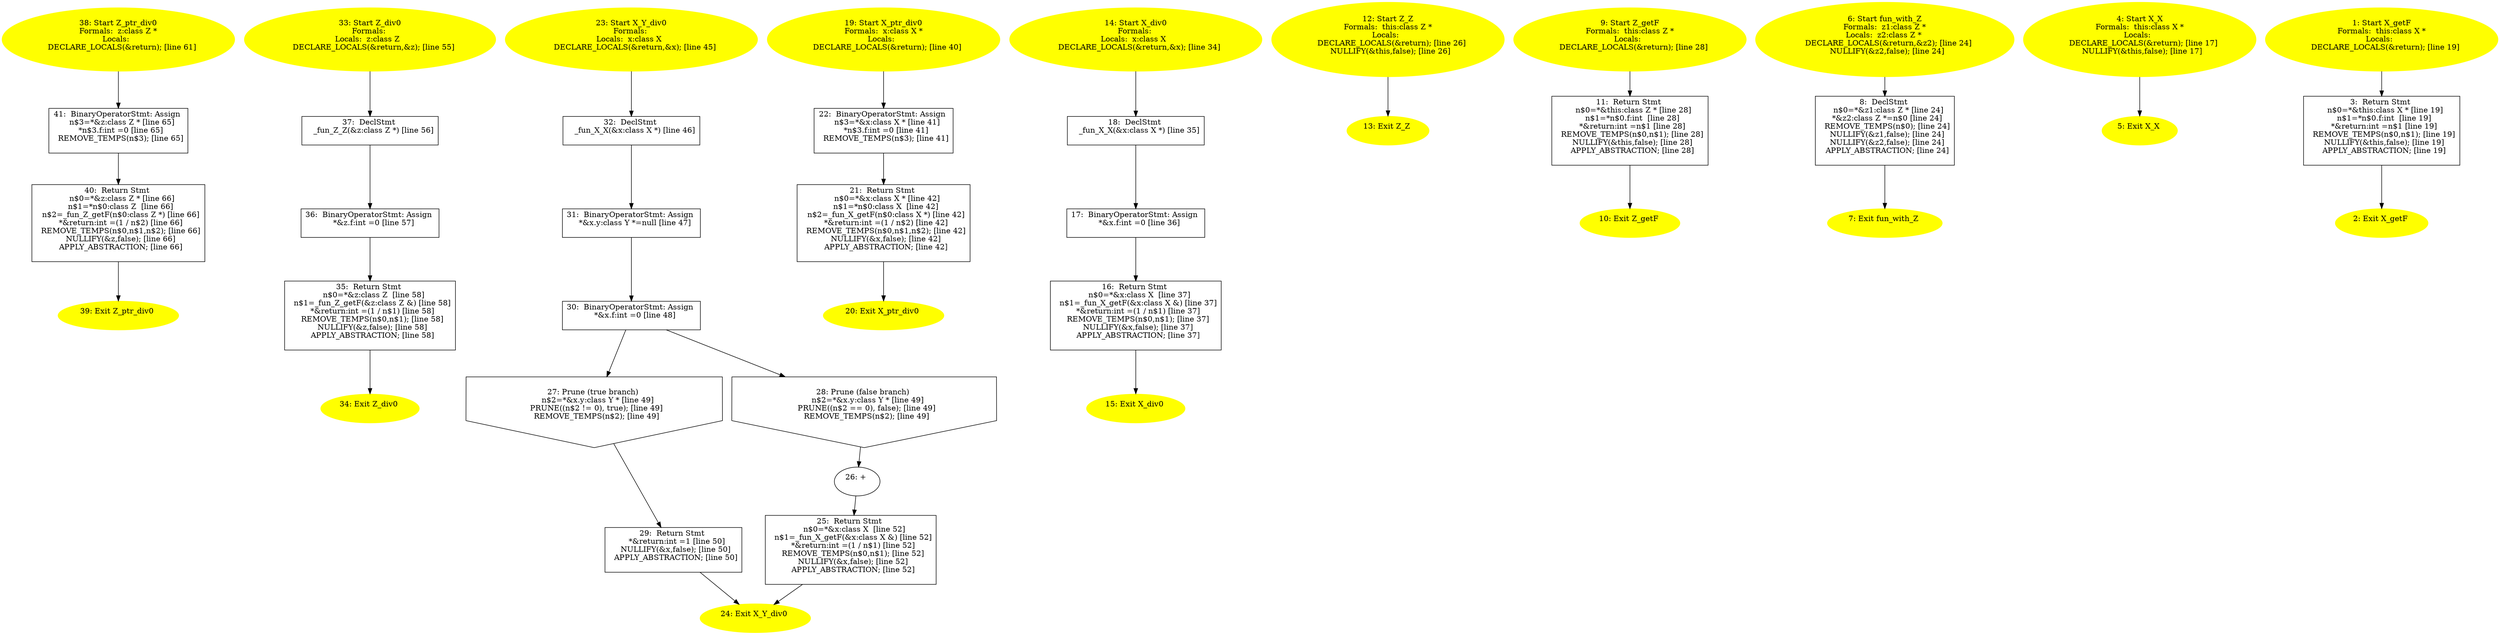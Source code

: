digraph iCFG {
41 [label="41:  BinaryOperatorStmt: Assign \n   n$3=*&z:class Z * [line 65]\n  *n$3.f:int =0 [line 65]\n  REMOVE_TEMPS(n$3); [line 65]\n " shape="box"]
	

	 41 -> 40 ;
40 [label="40:  Return Stmt \n   n$0=*&z:class Z * [line 66]\n  n$1=*n$0:class Z  [line 66]\n  n$2=_fun_Z_getF(n$0:class Z *) [line 66]\n  *&return:int =(1 / n$2) [line 66]\n  REMOVE_TEMPS(n$0,n$1,n$2); [line 66]\n  NULLIFY(&z,false); [line 66]\n  APPLY_ABSTRACTION; [line 66]\n " shape="box"]
	

	 40 -> 39 ;
39 [label="39: Exit Z_ptr_div0 \n  " color=yellow style=filled]
	

38 [label="38: Start Z_ptr_div0\nFormals:  z:class Z *\nLocals:  \n   DECLARE_LOCALS(&return); [line 61]\n " color=yellow style=filled]
	

	 38 -> 41 ;
37 [label="37:  DeclStmt \n   _fun_Z_Z(&z:class Z *) [line 56]\n " shape="box"]
	

	 37 -> 36 ;
36 [label="36:  BinaryOperatorStmt: Assign \n   *&z.f:int =0 [line 57]\n " shape="box"]
	

	 36 -> 35 ;
35 [label="35:  Return Stmt \n   n$0=*&z:class Z  [line 58]\n  n$1=_fun_Z_getF(&z:class Z &) [line 58]\n  *&return:int =(1 / n$1) [line 58]\n  REMOVE_TEMPS(n$0,n$1); [line 58]\n  NULLIFY(&z,false); [line 58]\n  APPLY_ABSTRACTION; [line 58]\n " shape="box"]
	

	 35 -> 34 ;
34 [label="34: Exit Z_div0 \n  " color=yellow style=filled]
	

33 [label="33: Start Z_div0\nFormals: \nLocals:  z:class Z  \n   DECLARE_LOCALS(&return,&z); [line 55]\n " color=yellow style=filled]
	

	 33 -> 37 ;
32 [label="32:  DeclStmt \n   _fun_X_X(&x:class X *) [line 46]\n " shape="box"]
	

	 32 -> 31 ;
31 [label="31:  BinaryOperatorStmt: Assign \n   *&x.y:class Y *=null [line 47]\n " shape="box"]
	

	 31 -> 30 ;
30 [label="30:  BinaryOperatorStmt: Assign \n   *&x.f:int =0 [line 48]\n " shape="box"]
	

	 30 -> 27 ;
	 30 -> 28 ;
29 [label="29:  Return Stmt \n   *&return:int =1 [line 50]\n  NULLIFY(&x,false); [line 50]\n  APPLY_ABSTRACTION; [line 50]\n " shape="box"]
	

	 29 -> 24 ;
28 [label="28: Prune (false branch) \n   n$2=*&x.y:class Y * [line 49]\n  PRUNE((n$2 == 0), false); [line 49]\n  REMOVE_TEMPS(n$2); [line 49]\n " shape="invhouse"]
	

	 28 -> 26 ;
27 [label="27: Prune (true branch) \n   n$2=*&x.y:class Y * [line 49]\n  PRUNE((n$2 != 0), true); [line 49]\n  REMOVE_TEMPS(n$2); [line 49]\n " shape="invhouse"]
	

	 27 -> 29 ;
26 [label="26: + \n  " ]
	

	 26 -> 25 ;
25 [label="25:  Return Stmt \n   n$0=*&x:class X  [line 52]\n  n$1=_fun_X_getF(&x:class X &) [line 52]\n  *&return:int =(1 / n$1) [line 52]\n  REMOVE_TEMPS(n$0,n$1); [line 52]\n  NULLIFY(&x,false); [line 52]\n  APPLY_ABSTRACTION; [line 52]\n " shape="box"]
	

	 25 -> 24 ;
24 [label="24: Exit X_Y_div0 \n  " color=yellow style=filled]
	

23 [label="23: Start X_Y_div0\nFormals: \nLocals:  x:class X  \n   DECLARE_LOCALS(&return,&x); [line 45]\n " color=yellow style=filled]
	

	 23 -> 32 ;
22 [label="22:  BinaryOperatorStmt: Assign \n   n$3=*&x:class X * [line 41]\n  *n$3.f:int =0 [line 41]\n  REMOVE_TEMPS(n$3); [line 41]\n " shape="box"]
	

	 22 -> 21 ;
21 [label="21:  Return Stmt \n   n$0=*&x:class X * [line 42]\n  n$1=*n$0:class X  [line 42]\n  n$2=_fun_X_getF(n$0:class X *) [line 42]\n  *&return:int =(1 / n$2) [line 42]\n  REMOVE_TEMPS(n$0,n$1,n$2); [line 42]\n  NULLIFY(&x,false); [line 42]\n  APPLY_ABSTRACTION; [line 42]\n " shape="box"]
	

	 21 -> 20 ;
20 [label="20: Exit X_ptr_div0 \n  " color=yellow style=filled]
	

19 [label="19: Start X_ptr_div0\nFormals:  x:class X *\nLocals:  \n   DECLARE_LOCALS(&return); [line 40]\n " color=yellow style=filled]
	

	 19 -> 22 ;
18 [label="18:  DeclStmt \n   _fun_X_X(&x:class X *) [line 35]\n " shape="box"]
	

	 18 -> 17 ;
17 [label="17:  BinaryOperatorStmt: Assign \n   *&x.f:int =0 [line 36]\n " shape="box"]
	

	 17 -> 16 ;
16 [label="16:  Return Stmt \n   n$0=*&x:class X  [line 37]\n  n$1=_fun_X_getF(&x:class X &) [line 37]\n  *&return:int =(1 / n$1) [line 37]\n  REMOVE_TEMPS(n$0,n$1); [line 37]\n  NULLIFY(&x,false); [line 37]\n  APPLY_ABSTRACTION; [line 37]\n " shape="box"]
	

	 16 -> 15 ;
15 [label="15: Exit X_div0 \n  " color=yellow style=filled]
	

14 [label="14: Start X_div0\nFormals: \nLocals:  x:class X  \n   DECLARE_LOCALS(&return,&x); [line 34]\n " color=yellow style=filled]
	

	 14 -> 18 ;
13 [label="13: Exit Z_Z \n  " color=yellow style=filled]
	

12 [label="12: Start Z_Z\nFormals:  this:class Z *\nLocals:  \n   DECLARE_LOCALS(&return); [line 26]\n  NULLIFY(&this,false); [line 26]\n " color=yellow style=filled]
	

	 12 -> 13 ;
11 [label="11:  Return Stmt \n   n$0=*&this:class Z * [line 28]\n  n$1=*n$0.f:int  [line 28]\n  *&return:int =n$1 [line 28]\n  REMOVE_TEMPS(n$0,n$1); [line 28]\n  NULLIFY(&this,false); [line 28]\n  APPLY_ABSTRACTION; [line 28]\n " shape="box"]
	

	 11 -> 10 ;
10 [label="10: Exit Z_getF \n  " color=yellow style=filled]
	

9 [label="9: Start Z_getF\nFormals:  this:class Z *\nLocals:  \n   DECLARE_LOCALS(&return); [line 28]\n " color=yellow style=filled]
	

	 9 -> 11 ;
8 [label="8:  DeclStmt \n   n$0=*&z1:class Z * [line 24]\n  *&z2:class Z *=n$0 [line 24]\n  REMOVE_TEMPS(n$0); [line 24]\n  NULLIFY(&z1,false); [line 24]\n  NULLIFY(&z2,false); [line 24]\n  APPLY_ABSTRACTION; [line 24]\n " shape="box"]
	

	 8 -> 7 ;
7 [label="7: Exit fun_with_Z \n  " color=yellow style=filled]
	

6 [label="6: Start fun_with_Z\nFormals:  z1:class Z *\nLocals:  z2:class Z * \n   DECLARE_LOCALS(&return,&z2); [line 24]\n  NULLIFY(&z2,false); [line 24]\n " color=yellow style=filled]
	

	 6 -> 8 ;
5 [label="5: Exit X_X \n  " color=yellow style=filled]
	

4 [label="4: Start X_X\nFormals:  this:class X *\nLocals:  \n   DECLARE_LOCALS(&return); [line 17]\n  NULLIFY(&this,false); [line 17]\n " color=yellow style=filled]
	

	 4 -> 5 ;
3 [label="3:  Return Stmt \n   n$0=*&this:class X * [line 19]\n  n$1=*n$0.f:int  [line 19]\n  *&return:int =n$1 [line 19]\n  REMOVE_TEMPS(n$0,n$1); [line 19]\n  NULLIFY(&this,false); [line 19]\n  APPLY_ABSTRACTION; [line 19]\n " shape="box"]
	

	 3 -> 2 ;
2 [label="2: Exit X_getF \n  " color=yellow style=filled]
	

1 [label="1: Start X_getF\nFormals:  this:class X *\nLocals:  \n   DECLARE_LOCALS(&return); [line 19]\n " color=yellow style=filled]
	

	 1 -> 3 ;
}
